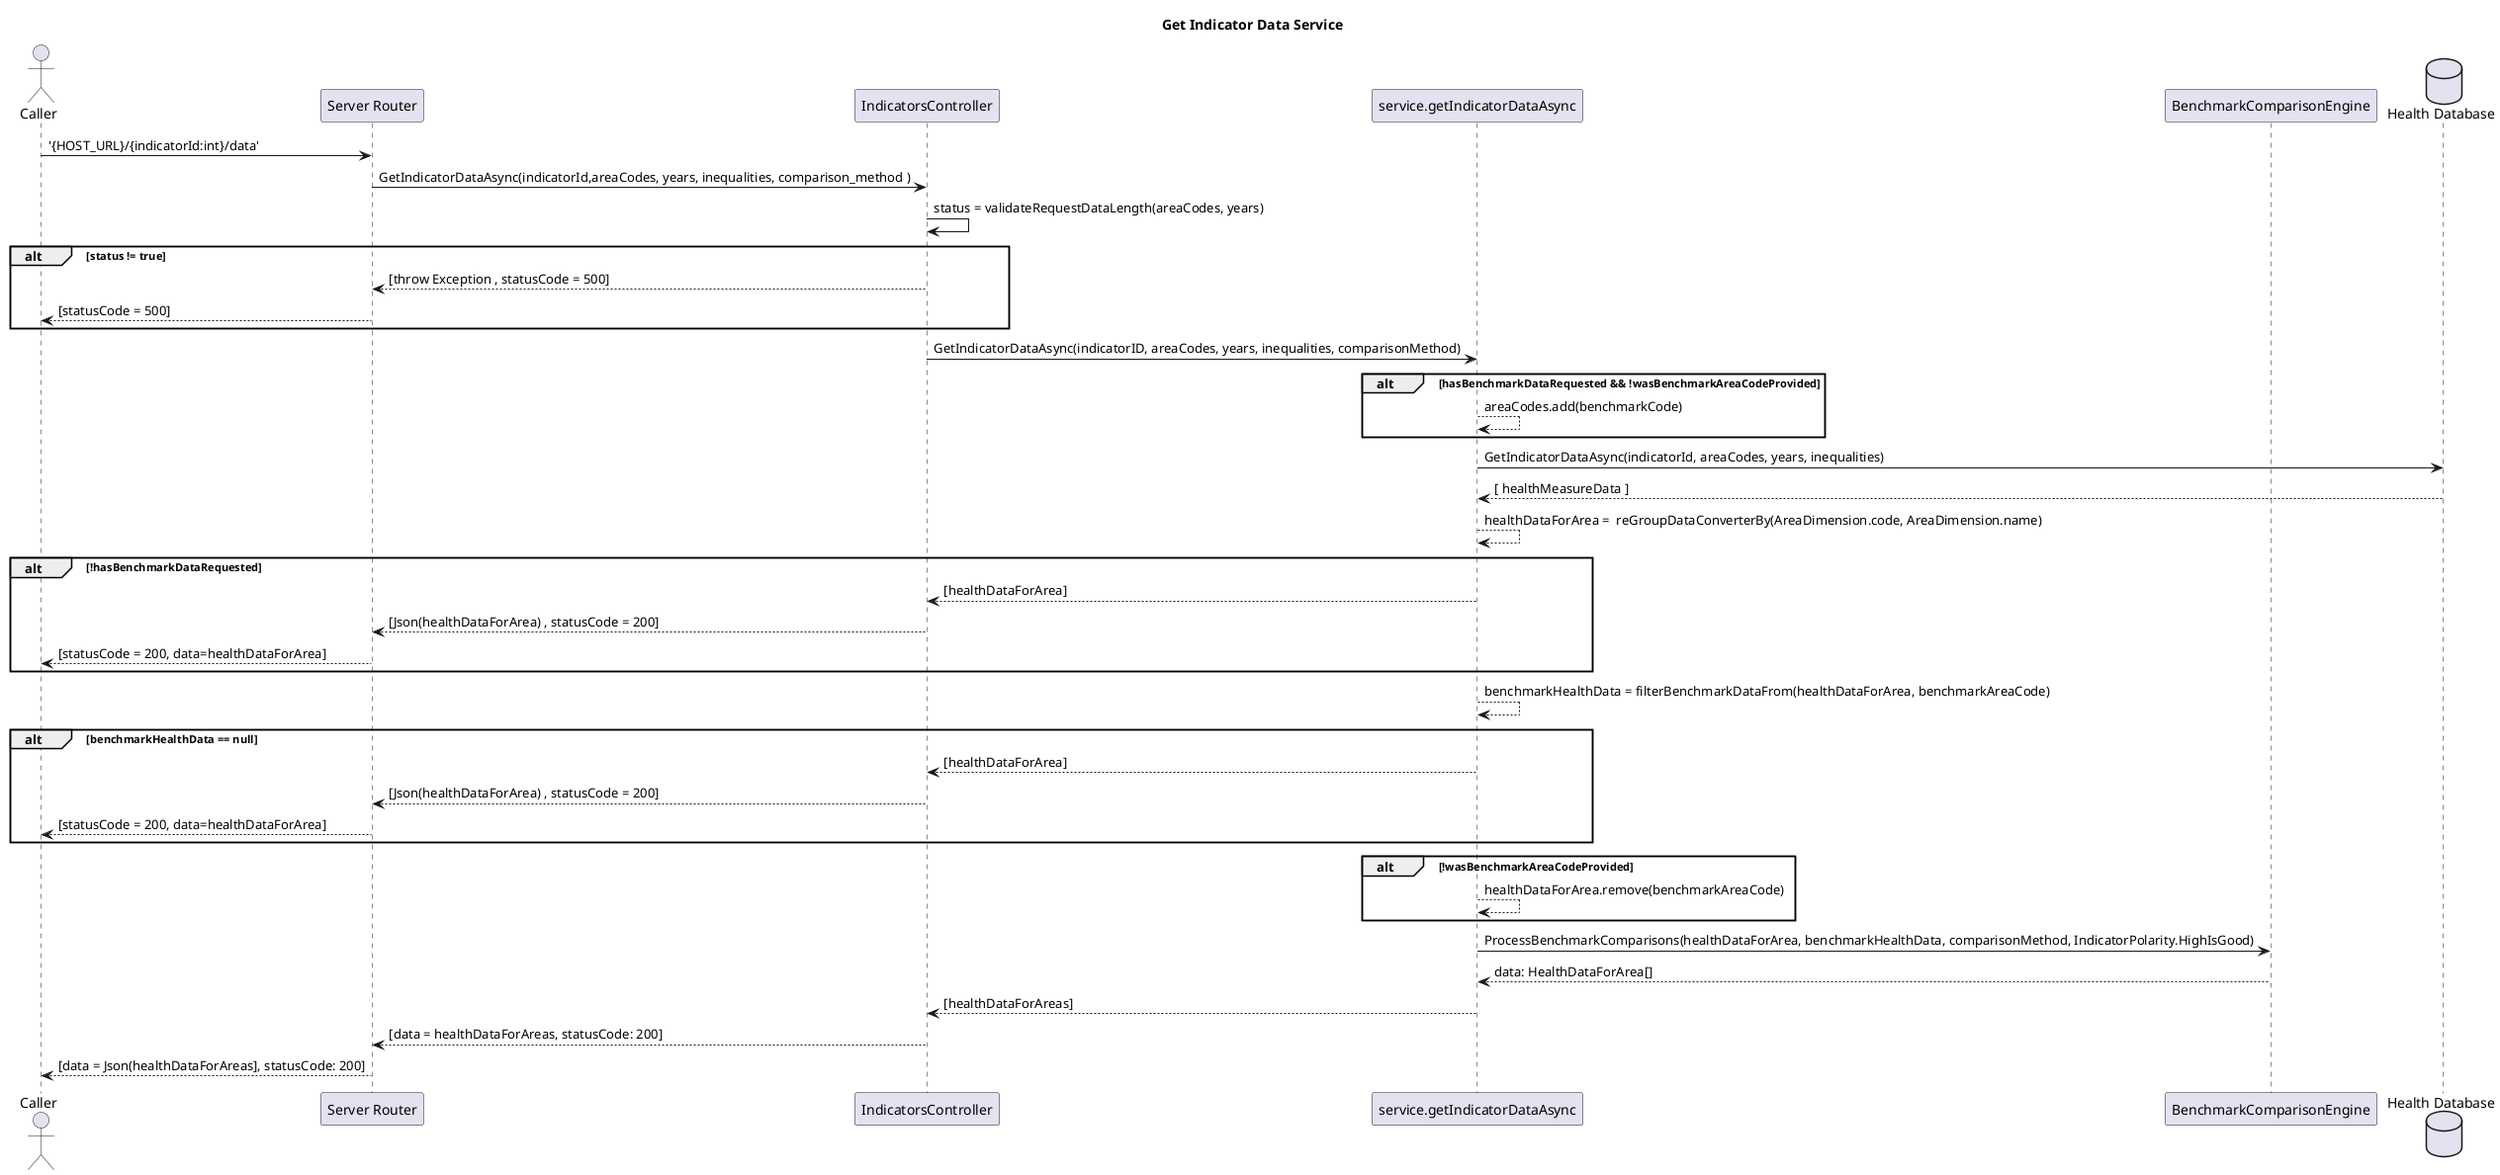 @startuml GetIndicatorData
  title "Get Indicator Data Service"
   
   
   actor "Caller" as caller
   participant "Server Router" as router
   participant "IndicatorsController" as controller
   participant "service.getIndicatorDataAsync" as getIndicator
   participant "BenchmarkComparisonEngine" as benchmarkComparisonEngine
   database "Health Database" as db

  caller  -> router : '{HOST_URL}/{indicatorId:int}/data'
  
  router -> controller : GetIndicatorDataAsync(indicatorId,areaCodes, years, inequalities, comparison_method )
  
  controller  -> controller : status = validateRequestDataLength(areaCodes, years)
  
  alt status != true
     controller --> router : [throw Exception , statusCode = 500]
     router --> caller :  [statusCode = 500]
  end

    controller -> getIndicator : GetIndicatorDataAsync(indicatorID, areaCodes, years, inequalities, comparisonMethod)
         
  
    alt  hasBenchmarkDataRequested && !wasBenchmarkAreaCodeProvided
      getIndicator --> getIndicator : areaCodes.add(benchmarkCode)
    
    end
  
    getIndicator ->  db : GetIndicatorDataAsync(indicatorId, areaCodes, years, inequalities) 
   
    db -->  getIndicator : [ healthMeasureData ]
    
    getIndicator --> getIndicator : healthDataForArea =  reGroupDataConverterBy(AreaDimension.code, AreaDimension.name)
    
    alt !hasBenchmarkDataRequested
       getIndicator --> controller : [healthDataForArea]
       controller --> router : [Json(healthDataForArea) , statusCode = 200]
       router --> caller :  [statusCode = 200, data=healthDataForArea]
    end
    
    getIndicator --> getIndicator : benchmarkHealthData = filterBenchmarkDataFrom(healthDataForArea, benchmarkAreaCode)
   
   alt  benchmarkHealthData == null 
      getIndicator --> controller : [healthDataForArea]
      controller --> router : [Json(healthDataForArea) , statusCode = 200]
      router --> caller :  [statusCode = 200, data=healthDataForArea]
   end
   
   alt !wasBenchmarkAreaCodeProvided
     getIndicator --> getIndicator : healthDataForArea.remove(benchmarkAreaCode)
   end
   
   getIndicator -> benchmarkComparisonEngine : ProcessBenchmarkComparisons(healthDataForArea, benchmarkHealthData, comparisonMethod, IndicatorPolarity.HighIsGood)
   
   benchmarkComparisonEngine -->  getIndicator : data: HealthDataForArea[]
   
   getIndicator --> controller : [healthDataForAreas]
   
   controller  --> router : [data = healthDataForAreas, statusCode: 200]
   
   router  --> caller : [data = Json(healthDataForAreas], statusCode: 200]
 

 
 
@enduml